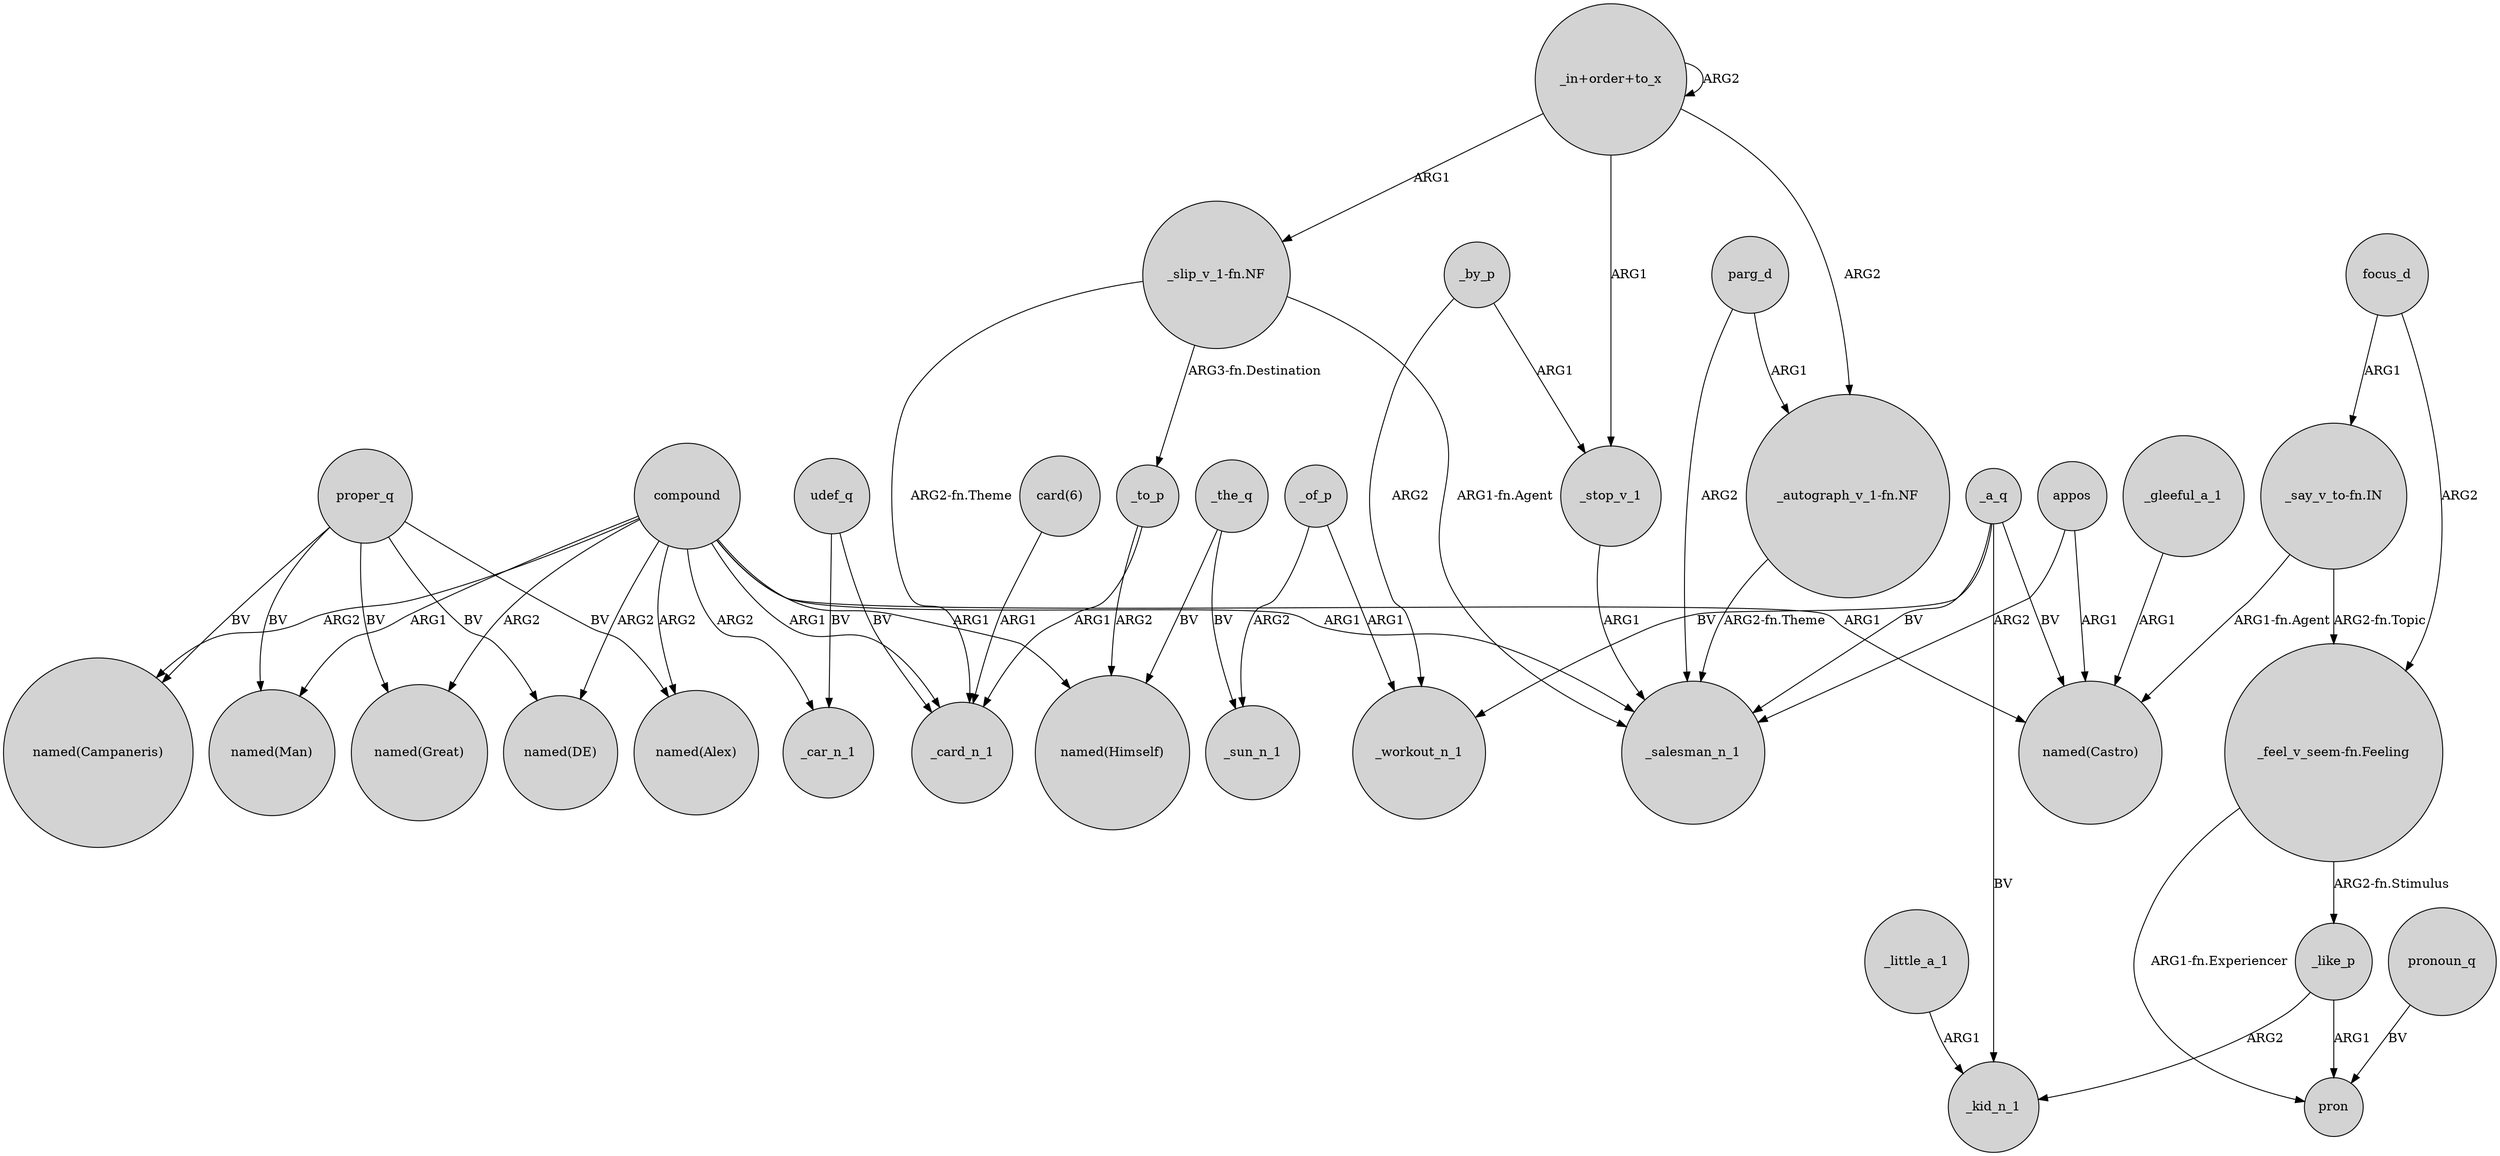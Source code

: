 digraph {
	node [shape=circle style=filled]
	compound -> "named(Man)" [label=ARG1]
	compound -> "named(Himself)" [label=ARG1]
	"_autograph_v_1-fn.NF" -> _salesman_n_1 [label="ARG2-fn.Theme"]
	compound -> "named(Castro)" [label=ARG1]
	"_in+order+to_x" -> "_in+order+to_x" [label=ARG2]
	_the_q -> "named(Himself)" [label=BV]
	"card(6)" -> _card_n_1 [label=ARG1]
	_by_p -> _stop_v_1 [label=ARG1]
	_to_p -> "named(Himself)" [label=ARG2]
	"_feel_v_seem-fn.Feeling" -> pron [label="ARG1-fn.Experiencer"]
	"_in+order+to_x" -> "_autograph_v_1-fn.NF" [label=ARG2]
	_like_p -> pron [label=ARG1]
	"_feel_v_seem-fn.Feeling" -> _like_p [label="ARG2-fn.Stimulus"]
	"_slip_v_1-fn.NF" -> _salesman_n_1 [label="ARG1-fn.Agent"]
	compound -> "named(Great)" [label=ARG2]
	_to_p -> _card_n_1 [label=ARG1]
	compound -> "named(Alex)" [label=ARG2]
	udef_q -> _card_n_1 [label=BV]
	compound -> "named(DE)" [label=ARG2]
	"_slip_v_1-fn.NF" -> _card_n_1 [label="ARG2-fn.Theme"]
	_a_q -> _salesman_n_1 [label=BV]
	_a_q -> _kid_n_1 [label=BV]
	"_in+order+to_x" -> "_slip_v_1-fn.NF" [label=ARG1]
	_a_q -> "named(Castro)" [label=BV]
	pronoun_q -> pron [label=BV]
	compound -> _card_n_1 [label=ARG1]
	focus_d -> "_feel_v_seem-fn.Feeling" [label=ARG2]
	appos -> "named(Castro)" [label=ARG1]
	_like_p -> _kid_n_1 [label=ARG2]
	"_say_v_to-fn.IN" -> "named(Castro)" [label="ARG1-fn.Agent"]
	proper_q -> "named(Great)" [label=BV]
	proper_q -> "named(DE)" [label=BV]
	proper_q -> "named(Man)" [label=BV]
	proper_q -> "named(Campaneris)" [label=BV]
	appos -> _salesman_n_1 [label=ARG2]
	compound -> _salesman_n_1 [label=ARG1]
	_stop_v_1 -> _salesman_n_1 [label=ARG1]
	_by_p -> _workout_n_1 [label=ARG2]
	proper_q -> "named(Alex)" [label=BV]
	parg_d -> _salesman_n_1 [label=ARG2]
	udef_q -> _car_n_1 [label=BV]
	parg_d -> "_autograph_v_1-fn.NF" [label=ARG1]
	"_slip_v_1-fn.NF" -> _to_p [label="ARG3-fn.Destination"]
	"_say_v_to-fn.IN" -> "_feel_v_seem-fn.Feeling" [label="ARG2-fn.Topic"]
	compound -> "named(Campaneris)" [label=ARG2]
	_little_a_1 -> _kid_n_1 [label=ARG1]
	_of_p -> _sun_n_1 [label=ARG2]
	compound -> _car_n_1 [label=ARG2]
	_the_q -> _sun_n_1 [label=BV]
	_of_p -> _workout_n_1 [label=ARG1]
	_a_q -> _workout_n_1 [label=BV]
	_gleeful_a_1 -> "named(Castro)" [label=ARG1]
	focus_d -> "_say_v_to-fn.IN" [label=ARG1]
	"_in+order+to_x" -> _stop_v_1 [label=ARG1]
}
